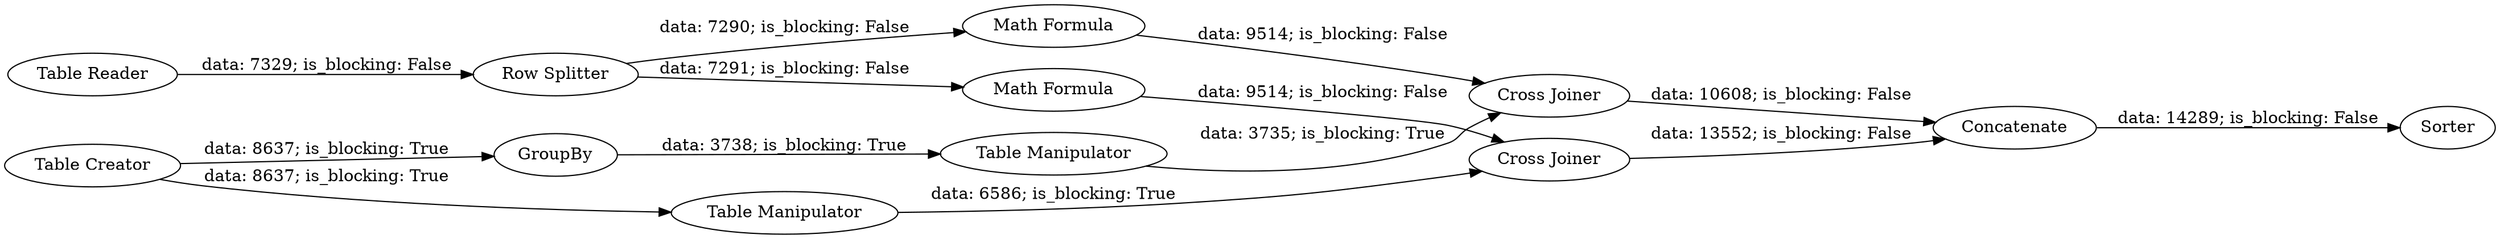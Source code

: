 digraph {
	"-9037732761137410137_4" [label="Math Formula"]
	"-9037732761137410137_14" [label="Table Manipulator"]
	"-9037732761137410137_13" [label=Sorter]
	"-9037732761137410137_8" [label=GroupBy]
	"-9037732761137410137_7" [label="Math Formula"]
	"-9037732761137410137_10" [label="Cross Joiner"]
	"-9037732761137410137_12" [label=Concatenate]
	"-9037732761137410137_11" [label="Table Manipulator"]
	"-9037732761137410137_2" [label="Row Splitter"]
	"-9037732761137410137_5" [label="Table Creator"]
	"-9037732761137410137_6" [label="Cross Joiner"]
	"-9037732761137410137_1" [label="Table Reader"]
	"-9037732761137410137_2" -> "-9037732761137410137_7" [label="data: 7290; is_blocking: False"]
	"-9037732761137410137_7" -> "-9037732761137410137_10" [label="data: 9514; is_blocking: False"]
	"-9037732761137410137_12" -> "-9037732761137410137_13" [label="data: 14289; is_blocking: False"]
	"-9037732761137410137_4" -> "-9037732761137410137_6" [label="data: 9514; is_blocking: False"]
	"-9037732761137410137_8" -> "-9037732761137410137_11" [label="data: 3738; is_blocking: True"]
	"-9037732761137410137_2" -> "-9037732761137410137_4" [label="data: 7291; is_blocking: False"]
	"-9037732761137410137_14" -> "-9037732761137410137_6" [label="data: 6586; is_blocking: True"]
	"-9037732761137410137_11" -> "-9037732761137410137_10" [label="data: 3735; is_blocking: True"]
	"-9037732761137410137_10" -> "-9037732761137410137_12" [label="data: 10608; is_blocking: False"]
	"-9037732761137410137_5" -> "-9037732761137410137_14" [label="data: 8637; is_blocking: True"]
	"-9037732761137410137_5" -> "-9037732761137410137_8" [label="data: 8637; is_blocking: True"]
	"-9037732761137410137_6" -> "-9037732761137410137_12" [label="data: 13552; is_blocking: False"]
	"-9037732761137410137_1" -> "-9037732761137410137_2" [label="data: 7329; is_blocking: False"]
	rankdir=LR
}
